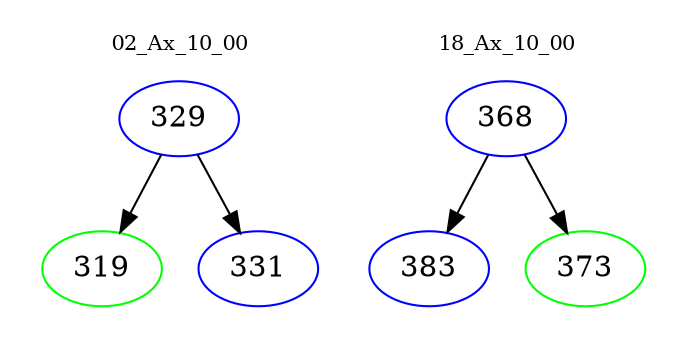 digraph{
subgraph cluster_0 {
color = white
label = "02_Ax_10_00";
fontsize=10;
T0_329 [label="329", color="blue"]
T0_329 -> T0_319 [color="black"]
T0_319 [label="319", color="green"]
T0_329 -> T0_331 [color="black"]
T0_331 [label="331", color="blue"]
}
subgraph cluster_1 {
color = white
label = "18_Ax_10_00";
fontsize=10;
T1_368 [label="368", color="blue"]
T1_368 -> T1_383 [color="black"]
T1_383 [label="383", color="blue"]
T1_368 -> T1_373 [color="black"]
T1_373 [label="373", color="green"]
}
}
